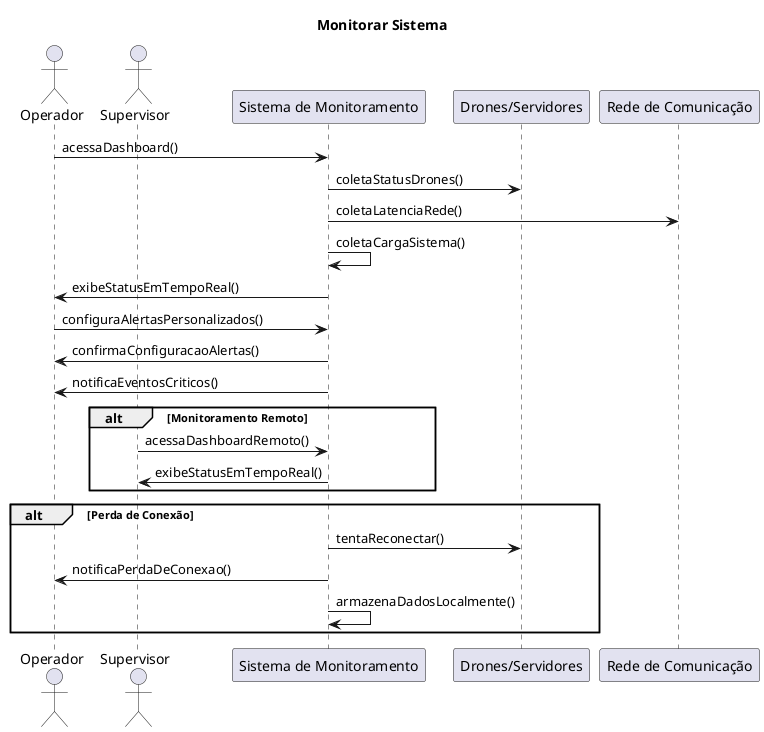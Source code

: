 @startuml
title Monitorar Sistema

actor Operador
actor Supervisor
participant "Sistema de Monitoramento" as SM
participant "Drones/Servidores" as DS
participant "Rede de Comunicação" as RC

Operador -> SM : acessaDashboard()
SM -> DS : coletaStatusDrones()
SM -> RC : coletaLatenciaRede()
SM -> SM : coletaCargaSistema()
SM -> Operador : exibeStatusEmTempoReal()

Operador -> SM : configuraAlertasPersonalizados()
SM -> Operador : confirmaConfiguracaoAlertas()

SM -> Operador : notificaEventosCriticos()


alt Monitoramento Remoto
    Supervisor -> SM : acessaDashboardRemoto()
    SM -> Supervisor : exibeStatusEmTempoReal()
end


alt Perda de Conexão
    SM -> DS : tentaReconectar()
    SM -> Operador : notificaPerdaDeConexao()
    SM -> SM : armazenaDadosLocalmente()
end


@enduml
